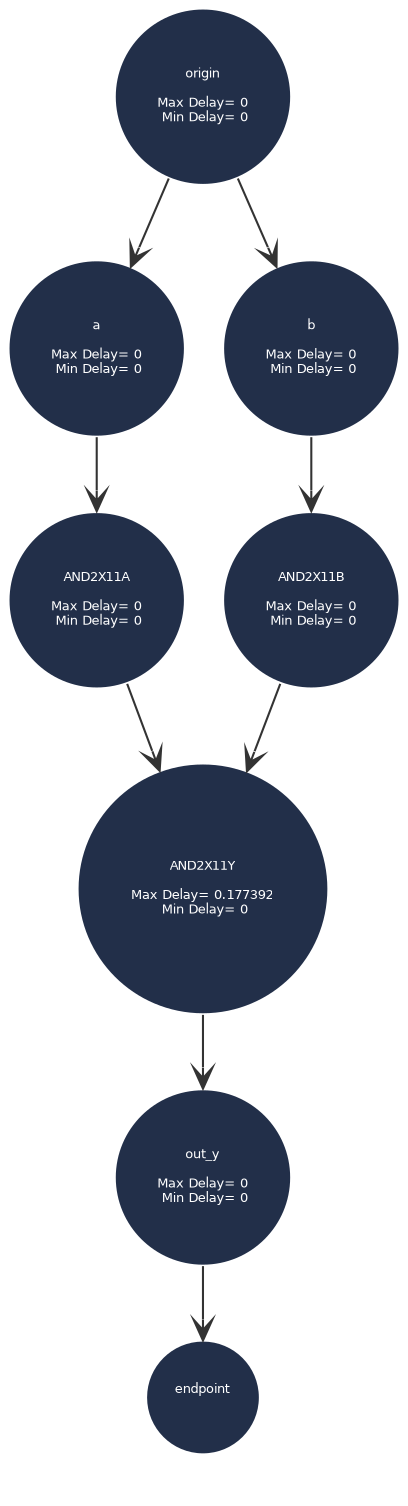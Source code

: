 // Graph
digraph {
	graph [bgcolor="#ffffff" fontcolor=white fontsize=12 label="Graph"]
	node [color=white fillcolor="#222f49" fontcolor=white fontname=Helvetica fontsize=6 radius=2 shape=circle style=filled]
	edge [arrowhead=open color="#333333" fontcolor=white fontname=Courier fontsize=12]
	origin [label="origin

Max Delay= 0
 Min Delay= 0"]
	a [label="a

Max Delay= 0
 Min Delay= 0"]
	AND2X11A [label="AND2X11A

Max Delay= 0
 Min Delay= 0"]
	b [label="b

Max Delay= 0
 Min Delay= 0"]
	AND2X11B [label="AND2X11B

Max Delay= 0
 Min Delay= 0"]
	AND2X11Y [label="AND2X11Y

Max Delay= 0.177392
 Min Delay= 0"]
	out_y [label="out_y

Max Delay= 0
 Min Delay= 0"]
	endpoint [label="endpoint

"]
		origin -> a
		origin -> b
		a -> AND2X11A
		AND2X11A -> AND2X11Y
		AND2X11B -> AND2X11Y
		b -> AND2X11B
		AND2X11Y -> out_y
		out_y -> endpoint
}
